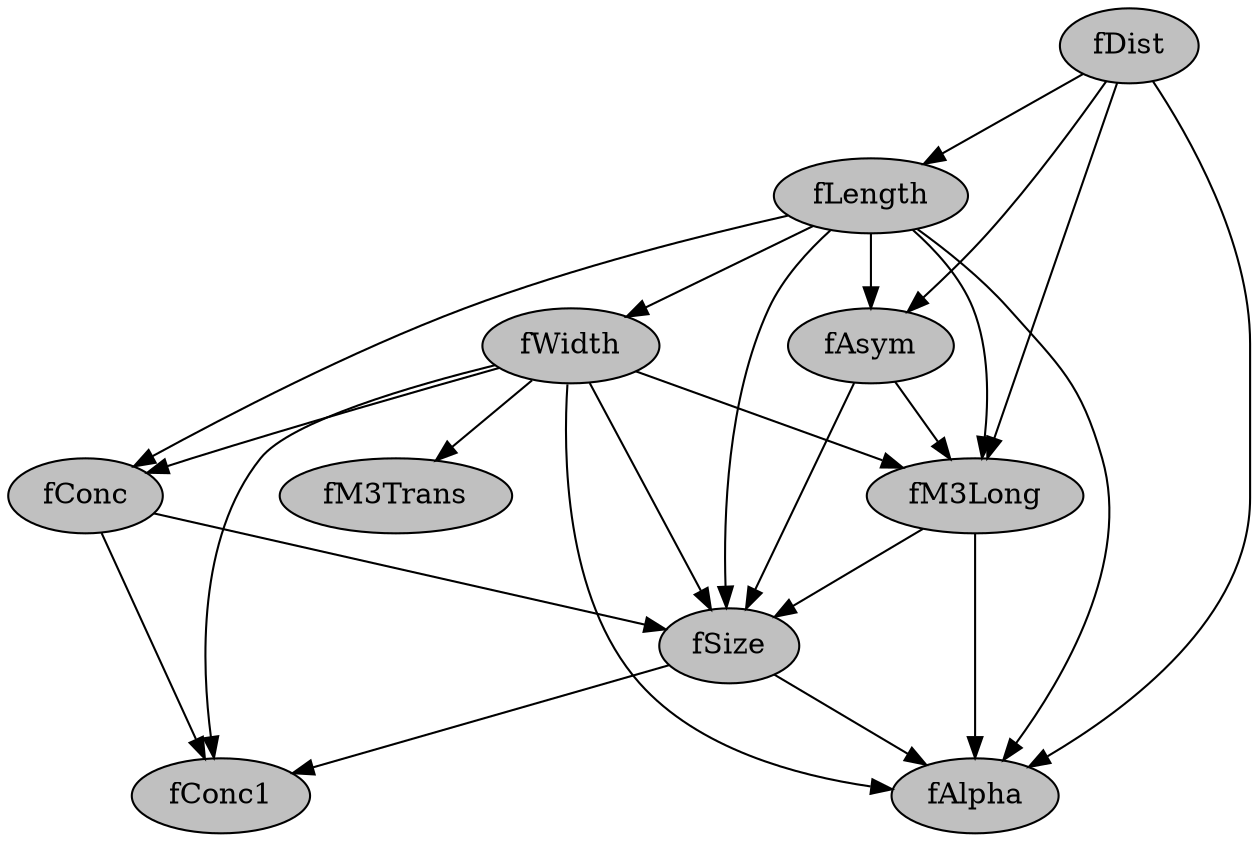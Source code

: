 strict digraph "" {
	fLength	[fillcolor=gray,
		style=filled];
	fWidth	[fillcolor=gray,
		style=filled];
	fLength -> fWidth;
	fSize	[fillcolor=gray,
		style=filled];
	fLength -> fSize;
	fConc	[fillcolor=gray,
		style=filled];
	fLength -> fConc;
	fAsym	[fillcolor=gray,
		style=filled];
	fLength -> fAsym;
	fM3Long	[fillcolor=gray,
		style=filled];
	fLength -> fM3Long;
	fAlpha	[fillcolor=gray,
		style=filled];
	fLength -> fAlpha;
	fWidth -> fSize;
	fWidth -> fConc;
	fConc1	[fillcolor=gray,
		style=filled];
	fWidth -> fConc1;
	fWidth -> fM3Long;
	fM3Trans	[fillcolor=gray,
		style=filled];
	fWidth -> fM3Trans;
	fWidth -> fAlpha;
	fSize -> fConc1;
	fSize -> fAlpha;
	fConc -> fSize;
	fConc -> fConc1;
	fAsym -> fSize;
	fAsym -> fM3Long;
	fM3Long -> fSize;
	fM3Long -> fAlpha;
	fDist	[fillcolor=gray,
		style=filled];
	fDist -> fLength;
	fDist -> fAsym;
	fDist -> fM3Long;
	fDist -> fAlpha;
}

